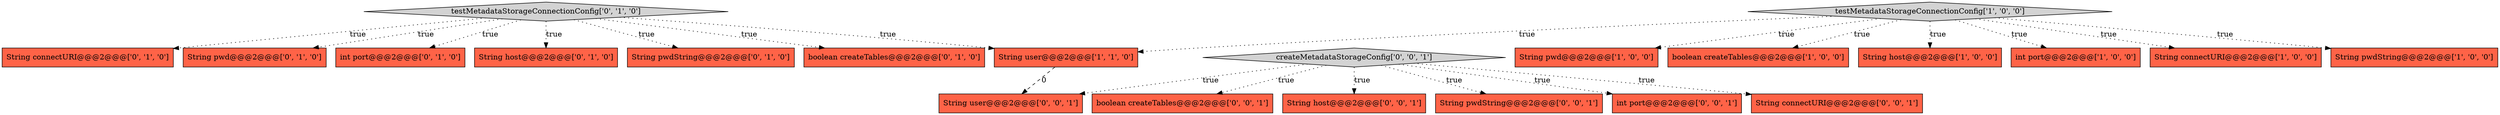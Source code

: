 digraph {
14 [style = filled, label = "String connectURI@@@2@@@['0', '1', '0']", fillcolor = tomato, shape = box image = "AAA0AAABBB2BBB"];
18 [style = filled, label = "createMetadataStorageConfig['0', '0', '1']", fillcolor = lightgray, shape = diamond image = "AAA0AAABBB3BBB"];
8 [style = filled, label = "String pwd@@@2@@@['0', '1', '0']", fillcolor = tomato, shape = box image = "AAA0AAABBB2BBB"];
1 [style = filled, label = "String pwd@@@2@@@['1', '0', '0']", fillcolor = tomato, shape = box image = "AAA0AAABBB1BBB"];
20 [style = filled, label = "boolean createTables@@@2@@@['0', '0', '1']", fillcolor = tomato, shape = box image = "AAA0AAABBB3BBB"];
11 [style = filled, label = "int port@@@2@@@['0', '1', '0']", fillcolor = tomato, shape = box image = "AAA0AAABBB2BBB"];
9 [style = filled, label = "testMetadataStorageConnectionConfig['0', '1', '0']", fillcolor = lightgray, shape = diamond image = "AAA0AAABBB2BBB"];
6 [style = filled, label = "String user@@@2@@@['1', '1', '0']", fillcolor = tomato, shape = box image = "AAA0AAABBB1BBB"];
13 [style = filled, label = "String host@@@2@@@['0', '1', '0']", fillcolor = tomato, shape = box image = "AAA0AAABBB2BBB"];
0 [style = filled, label = "boolean createTables@@@2@@@['1', '0', '0']", fillcolor = tomato, shape = box image = "AAA0AAABBB1BBB"];
16 [style = filled, label = "String host@@@2@@@['0', '0', '1']", fillcolor = tomato, shape = box image = "AAA0AAABBB3BBB"];
5 [style = filled, label = "String host@@@2@@@['1', '0', '0']", fillcolor = tomato, shape = box image = "AAA0AAABBB1BBB"];
2 [style = filled, label = "int port@@@2@@@['1', '0', '0']", fillcolor = tomato, shape = box image = "AAA0AAABBB1BBB"];
17 [style = filled, label = "String pwdString@@@2@@@['0', '0', '1']", fillcolor = tomato, shape = box image = "AAA0AAABBB3BBB"];
21 [style = filled, label = "String user@@@2@@@['0', '0', '1']", fillcolor = tomato, shape = box image = "AAA0AAABBB3BBB"];
3 [style = filled, label = "String connectURI@@@2@@@['1', '0', '0']", fillcolor = tomato, shape = box image = "AAA0AAABBB1BBB"];
4 [style = filled, label = "String pwdString@@@2@@@['1', '0', '0']", fillcolor = tomato, shape = box image = "AAA0AAABBB1BBB"];
7 [style = filled, label = "testMetadataStorageConnectionConfig['1', '0', '0']", fillcolor = lightgray, shape = diamond image = "AAA0AAABBB1BBB"];
12 [style = filled, label = "String pwdString@@@2@@@['0', '1', '0']", fillcolor = tomato, shape = box image = "AAA0AAABBB2BBB"];
19 [style = filled, label = "int port@@@2@@@['0', '0', '1']", fillcolor = tomato, shape = box image = "AAA0AAABBB3BBB"];
10 [style = filled, label = "boolean createTables@@@2@@@['0', '1', '0']", fillcolor = tomato, shape = box image = "AAA0AAABBB2BBB"];
15 [style = filled, label = "String connectURI@@@2@@@['0', '0', '1']", fillcolor = tomato, shape = box image = "AAA0AAABBB3BBB"];
7->2 [style = dotted, label="true"];
9->8 [style = dotted, label="true"];
18->20 [style = dotted, label="true"];
7->4 [style = dotted, label="true"];
18->15 [style = dotted, label="true"];
9->14 [style = dotted, label="true"];
9->11 [style = dotted, label="true"];
9->13 [style = dotted, label="true"];
7->1 [style = dotted, label="true"];
9->6 [style = dotted, label="true"];
9->10 [style = dotted, label="true"];
7->5 [style = dotted, label="true"];
18->16 [style = dotted, label="true"];
18->17 [style = dotted, label="true"];
18->21 [style = dotted, label="true"];
18->19 [style = dotted, label="true"];
6->21 [style = dashed, label="0"];
7->0 [style = dotted, label="true"];
9->12 [style = dotted, label="true"];
7->3 [style = dotted, label="true"];
7->6 [style = dotted, label="true"];
}
